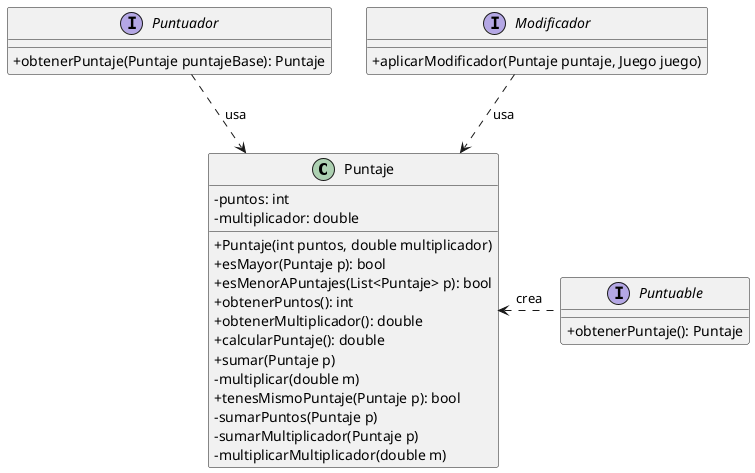 @startuml Puntaje
skinparam classAttributeIconSize 0

class Puntaje {
-puntos: int
-multiplicador: double
+Puntaje(int puntos, double multiplicador)
+esMayor(Puntaje p): bool
+esMenorAPuntajes(List<Puntaje> p): bool
+obtenerPuntos(): int
+obtenerMultiplicador(): double
+calcularPuntaje(): double
+sumar(Puntaje p)
-multiplicar(double m)
+tenesMismoPuntaje(Puntaje p): bool
-sumarPuntos(Puntaje p)
-sumarMultiplicador(Puntaje p)
-multiplicarMultiplicador(double m)
}

interface Puntuador {
    +obtenerPuntaje(Puntaje puntajeBase): Puntaje
}

interface Puntuable {
    +obtenerPuntaje(): Puntaje
}

interface Modificador{
+aplicarModificador(Puntaje puntaje, Juego juego)
}

Modificador .down.> Puntaje: "usa"
Puntuador .down.> Puntaje: "usa"
Puntuable .left.> Puntaje: "crea"


@enduml